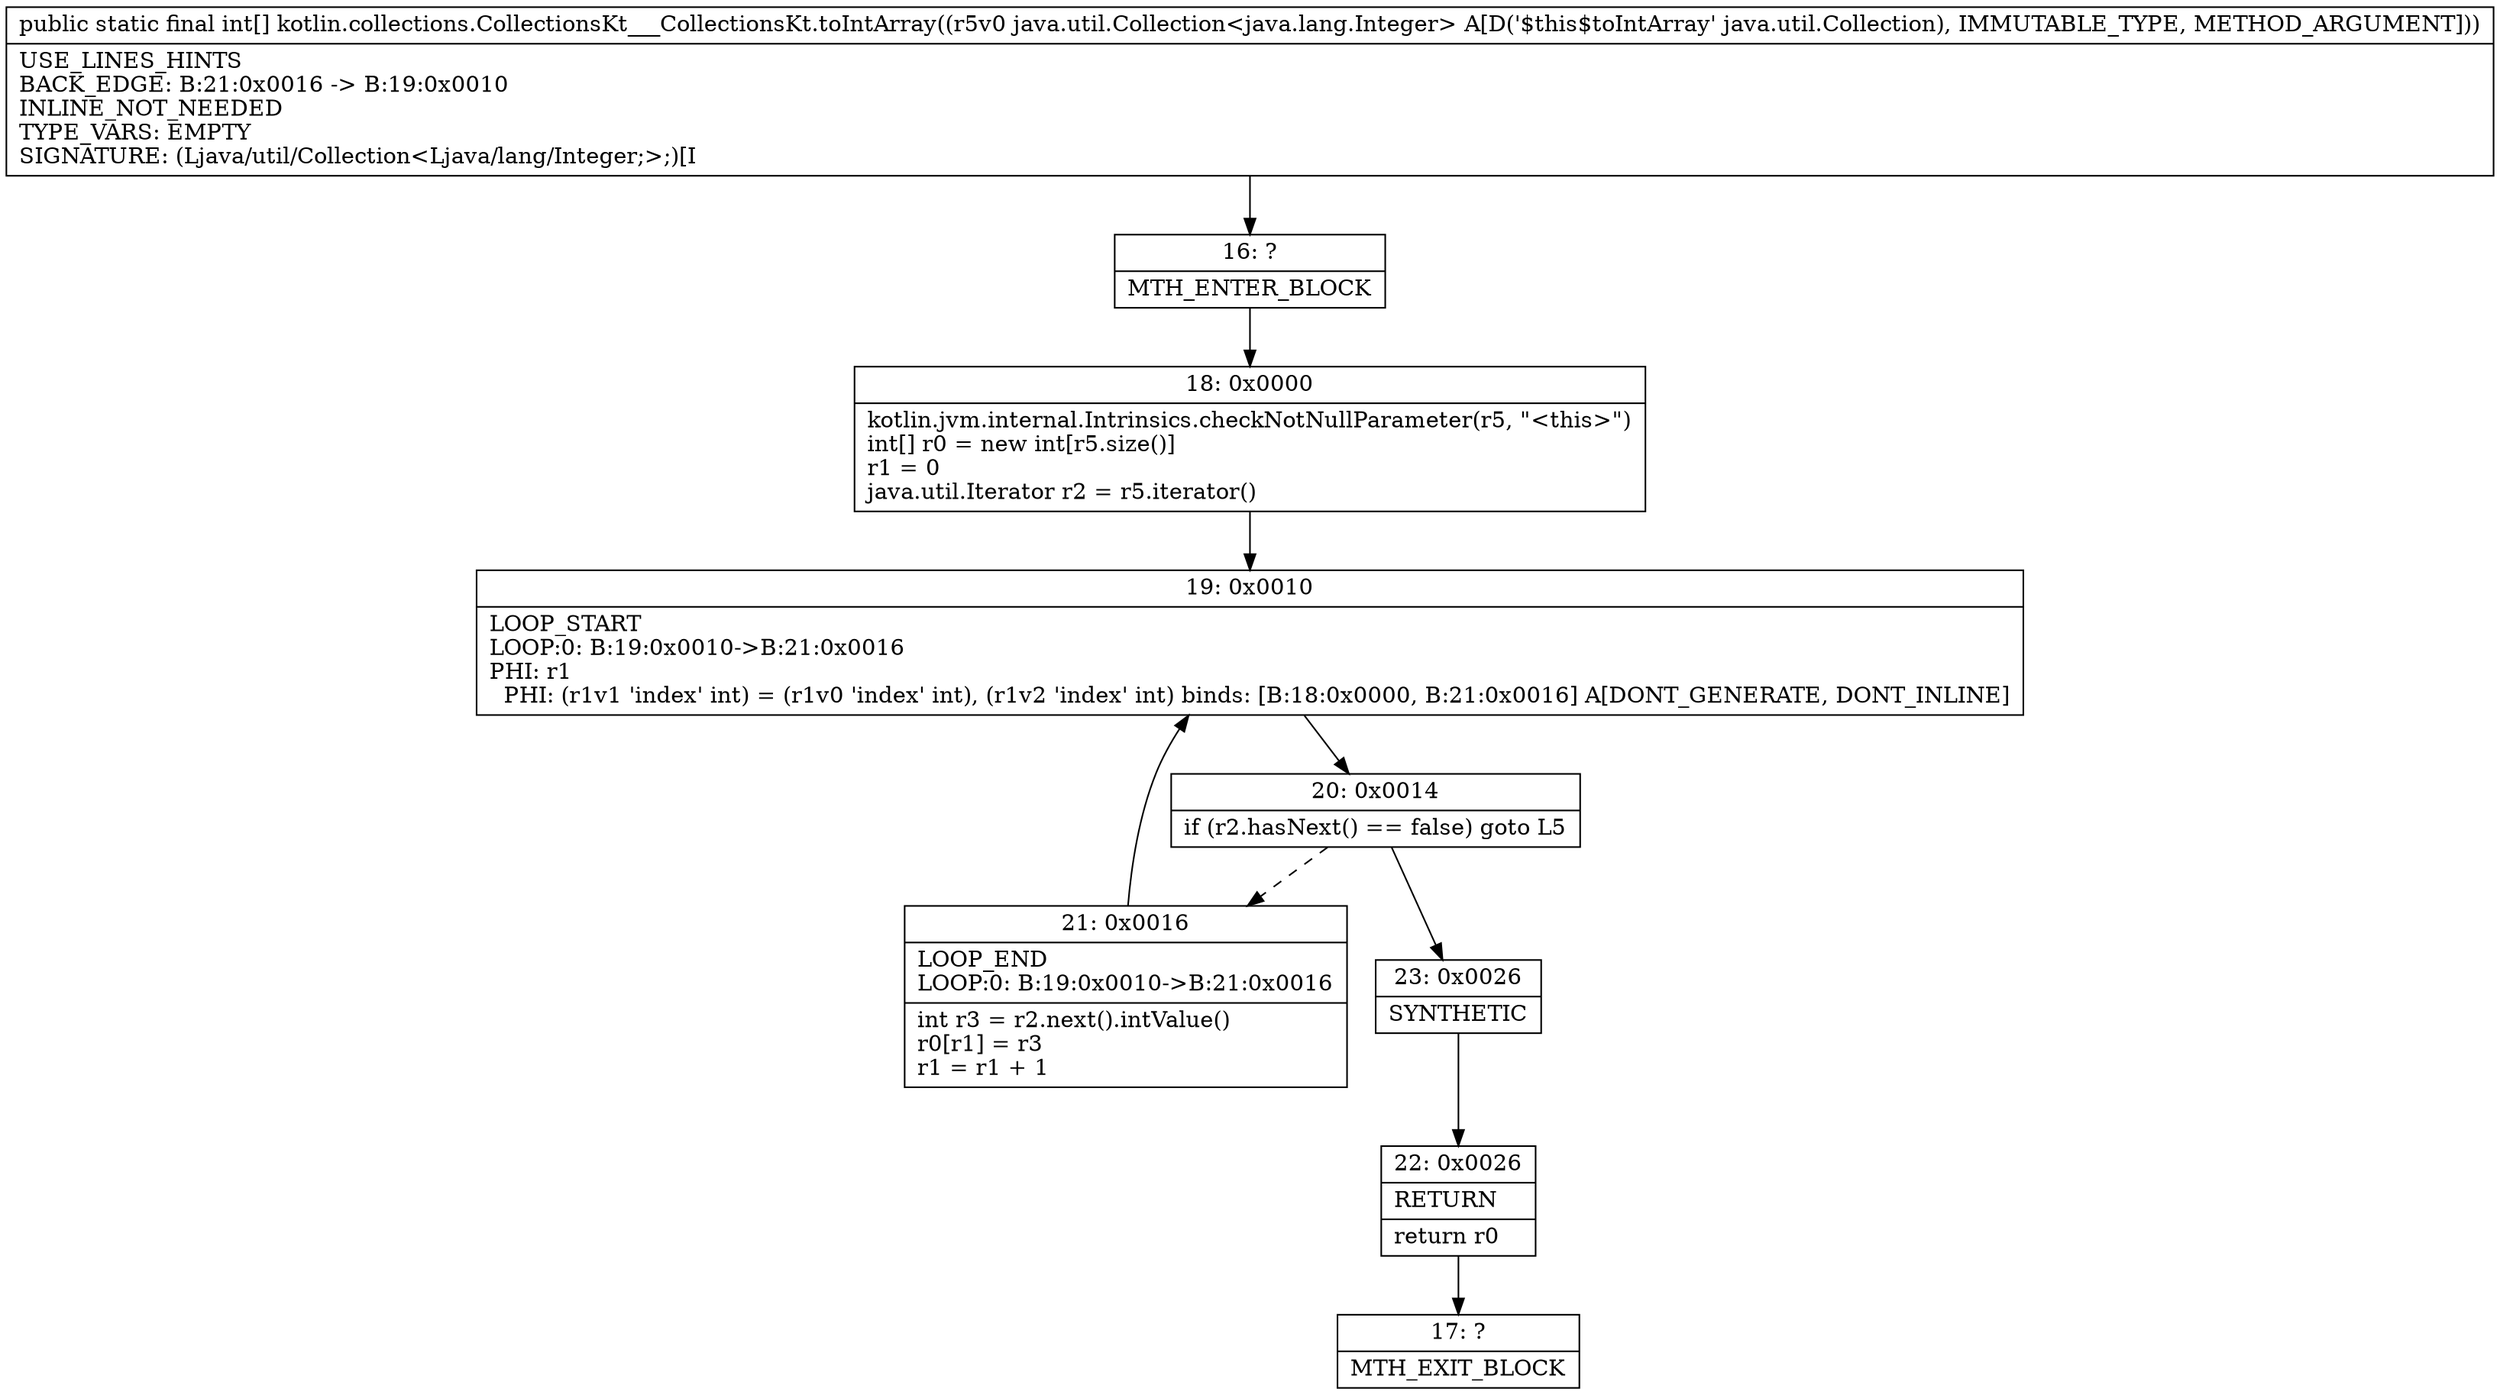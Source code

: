 digraph "CFG forkotlin.collections.CollectionsKt___CollectionsKt.toIntArray(Ljava\/util\/Collection;)[I" {
Node_16 [shape=record,label="{16\:\ ?|MTH_ENTER_BLOCK\l}"];
Node_18 [shape=record,label="{18\:\ 0x0000|kotlin.jvm.internal.Intrinsics.checkNotNullParameter(r5, \"\<this\>\")\lint[] r0 = new int[r5.size()]\lr1 = 0\ljava.util.Iterator r2 = r5.iterator()\l}"];
Node_19 [shape=record,label="{19\:\ 0x0010|LOOP_START\lLOOP:0: B:19:0x0010\-\>B:21:0x0016\lPHI: r1 \l  PHI: (r1v1 'index' int) = (r1v0 'index' int), (r1v2 'index' int) binds: [B:18:0x0000, B:21:0x0016] A[DONT_GENERATE, DONT_INLINE]\l}"];
Node_20 [shape=record,label="{20\:\ 0x0014|if (r2.hasNext() == false) goto L5\l}"];
Node_21 [shape=record,label="{21\:\ 0x0016|LOOP_END\lLOOP:0: B:19:0x0010\-\>B:21:0x0016\l|int r3 = r2.next().intValue()\lr0[r1] = r3\lr1 = r1 + 1\l}"];
Node_23 [shape=record,label="{23\:\ 0x0026|SYNTHETIC\l}"];
Node_22 [shape=record,label="{22\:\ 0x0026|RETURN\l|return r0\l}"];
Node_17 [shape=record,label="{17\:\ ?|MTH_EXIT_BLOCK\l}"];
MethodNode[shape=record,label="{public static final int[] kotlin.collections.CollectionsKt___CollectionsKt.toIntArray((r5v0 java.util.Collection\<java.lang.Integer\> A[D('$this$toIntArray' java.util.Collection), IMMUTABLE_TYPE, METHOD_ARGUMENT]))  | USE_LINES_HINTS\lBACK_EDGE: B:21:0x0016 \-\> B:19:0x0010\lINLINE_NOT_NEEDED\lTYPE_VARS: EMPTY\lSIGNATURE: (Ljava\/util\/Collection\<Ljava\/lang\/Integer;\>;)[I\l}"];
MethodNode -> Node_16;Node_16 -> Node_18;
Node_18 -> Node_19;
Node_19 -> Node_20;
Node_20 -> Node_21[style=dashed];
Node_20 -> Node_23;
Node_21 -> Node_19;
Node_23 -> Node_22;
Node_22 -> Node_17;
}


